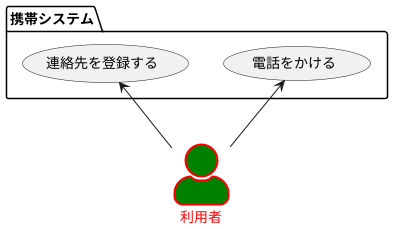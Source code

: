 @startuml ユースケース図
' left to right direction
skinparam actorStyle awesome
actor 利用者 #Green;line:red;line.bold;text:red
package 携帯システム {
usecase 連絡先を登録する
usecase 電話をかける
}
利用者 -up-> 連絡先を登録する
利用者 -up-> 電話をかける 
@enduml
